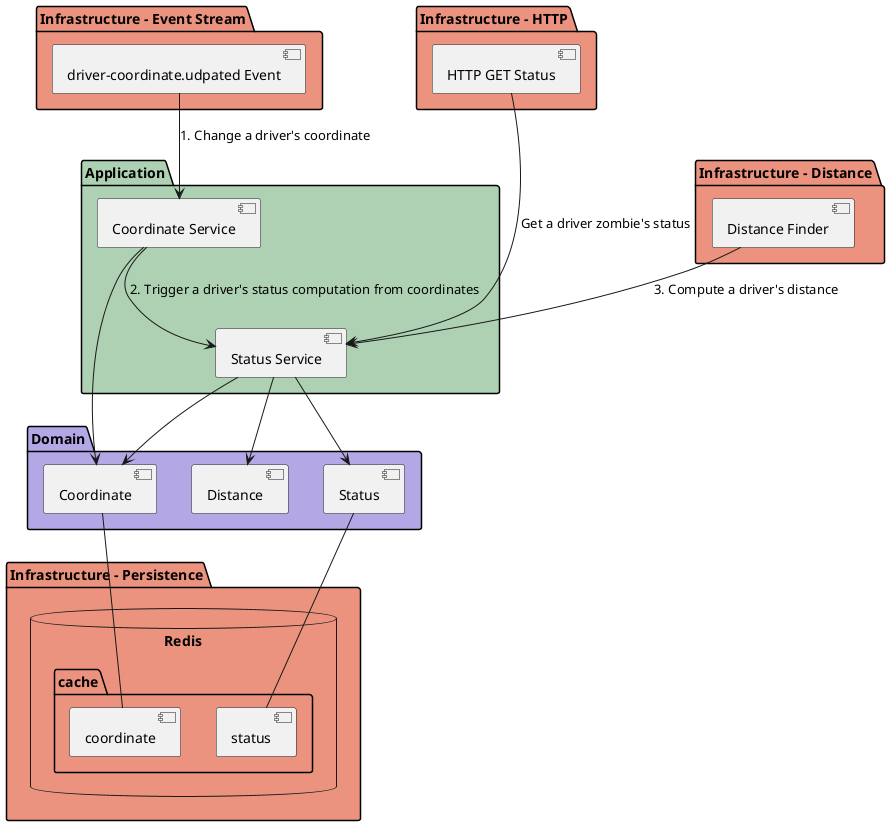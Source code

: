 @startuml
'https://plantuml.com/component-diagram

package "Infrastructure - HTTP" #EB937F {
   [HTTP GET Status] as http_get_status 
}

package "Infrastructure - Event Stream" #EB937F {
   [driver-coordinate.udpated Event] as event_driver_coordinate
}

package "Infrastructure - Distance" #EB937F {
    [Distance Finder] as distance_finder 
}

package "Application" #ADD1B2 {
    http_get_status ---> [Status Service]: Get a driver zombie's status
    event_driver_coordinate --> [Coordinate Service]: 1. Change a driver's coordinate
    [Coordinate Service] --> [Status Service]: 2. Trigger a driver's status computation from coordinates
    distance_finder --> [Status Service]: 3. Compute a driver's distance
}

package "Domain" #B4A7E5 {
    [Coordinate]
    [Status]
    [Distance]

    [Status Service] --> [Status]
    [Status Service] --> [Distance]
    [Status Service] --> [Coordinate]
    
    [Coordinate Service] --> [Coordinate]
}

package "Infrastructure - Persistence" #EB937F {
     database "Redis" {
          folder "cache" {
            [status]
            [coordinate]
          }
}

[Status] -- [status]
[Coordinate] -- [coordinate]

@enduml